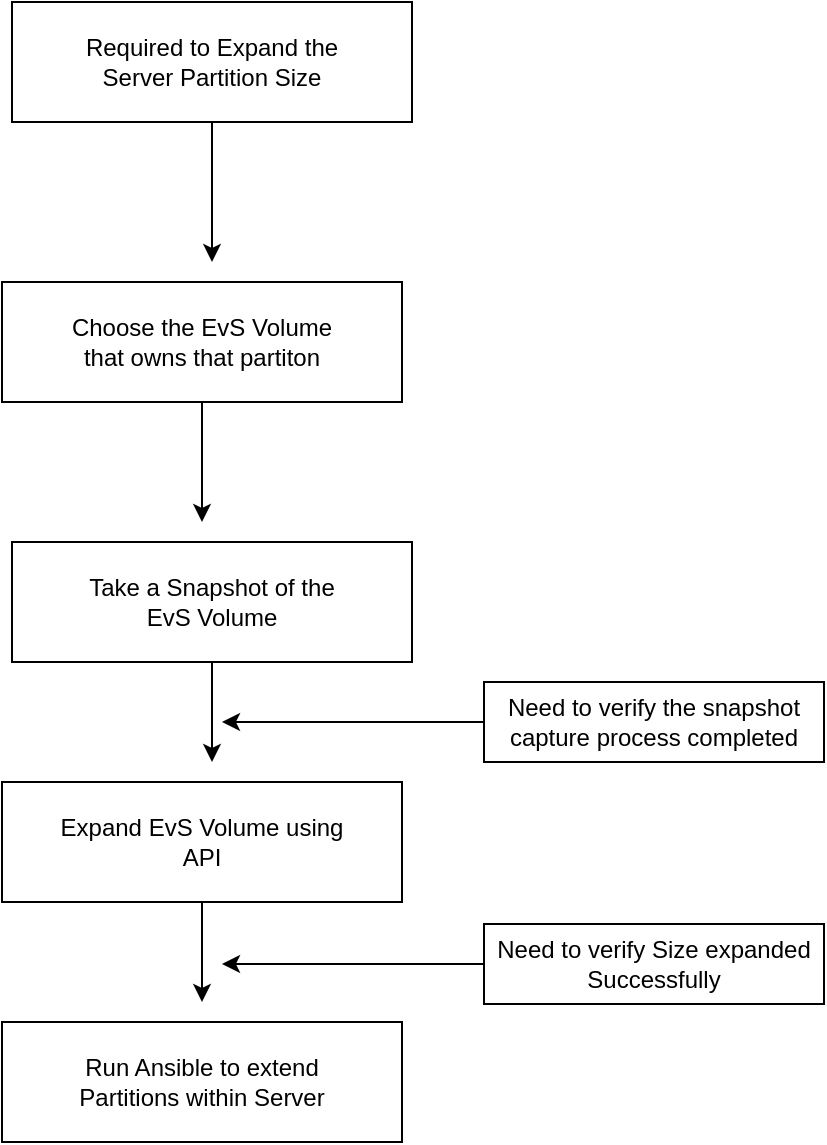 <mxfile version="24.7.5">
  <diagram name="Page-1" id="By-Rk5rNfURSygqSpUi-">
    <mxGraphModel dx="1434" dy="772" grid="1" gridSize="10" guides="1" tooltips="1" connect="1" arrows="1" fold="1" page="1" pageScale="1" pageWidth="850" pageHeight="1100" math="0" shadow="0">
      <root>
        <mxCell id="0" />
        <mxCell id="1" parent="0" />
        <mxCell id="pGERE-YlQwHiATeEiKHN-6" style="edgeStyle=orthogonalEdgeStyle;rounded=0;orthogonalLoop=1;jettySize=auto;html=1;exitX=0.5;exitY=1;exitDx=0;exitDy=0;" edge="1" parent="1" source="pGERE-YlQwHiATeEiKHN-1">
          <mxGeometry relative="1" as="geometry">
            <mxPoint x="425" y="180" as="targetPoint" />
          </mxGeometry>
        </mxCell>
        <mxCell id="pGERE-YlQwHiATeEiKHN-1" value="" style="rounded=0;whiteSpace=wrap;html=1;" vertex="1" parent="1">
          <mxGeometry x="325" y="50" width="200" height="60" as="geometry" />
        </mxCell>
        <mxCell id="pGERE-YlQwHiATeEiKHN-2" value="Required to Expand the Server Partition Size" style="text;html=1;align=center;verticalAlign=middle;whiteSpace=wrap;rounded=0;" vertex="1" parent="1">
          <mxGeometry x="350" y="65" width="150" height="30" as="geometry" />
        </mxCell>
        <mxCell id="pGERE-YlQwHiATeEiKHN-13" style="edgeStyle=orthogonalEdgeStyle;rounded=0;orthogonalLoop=1;jettySize=auto;html=1;" edge="1" parent="1" source="pGERE-YlQwHiATeEiKHN-3">
          <mxGeometry relative="1" as="geometry">
            <mxPoint x="420" y="310" as="targetPoint" />
          </mxGeometry>
        </mxCell>
        <mxCell id="pGERE-YlQwHiATeEiKHN-3" value="" style="rounded=0;whiteSpace=wrap;html=1;" vertex="1" parent="1">
          <mxGeometry x="320" y="190" width="200" height="60" as="geometry" />
        </mxCell>
        <mxCell id="pGERE-YlQwHiATeEiKHN-4" value="Choose the EvS Volume that owns that partiton" style="text;html=1;align=center;verticalAlign=middle;whiteSpace=wrap;rounded=0;" vertex="1" parent="1">
          <mxGeometry x="345" y="205" width="150" height="30" as="geometry" />
        </mxCell>
        <mxCell id="pGERE-YlQwHiATeEiKHN-14" style="edgeStyle=orthogonalEdgeStyle;rounded=0;orthogonalLoop=1;jettySize=auto;html=1;" edge="1" parent="1" source="pGERE-YlQwHiATeEiKHN-7">
          <mxGeometry relative="1" as="geometry">
            <mxPoint x="425" y="430" as="targetPoint" />
          </mxGeometry>
        </mxCell>
        <mxCell id="pGERE-YlQwHiATeEiKHN-7" value="" style="rounded=0;whiteSpace=wrap;html=1;" vertex="1" parent="1">
          <mxGeometry x="325" y="320" width="200" height="60" as="geometry" />
        </mxCell>
        <mxCell id="pGERE-YlQwHiATeEiKHN-8" value="Take a Snapshot of the EvS Volume" style="text;html=1;align=center;verticalAlign=middle;whiteSpace=wrap;rounded=0;" vertex="1" parent="1">
          <mxGeometry x="350" y="335" width="150" height="30" as="geometry" />
        </mxCell>
        <mxCell id="pGERE-YlQwHiATeEiKHN-15" style="edgeStyle=orthogonalEdgeStyle;rounded=0;orthogonalLoop=1;jettySize=auto;html=1;" edge="1" parent="1" source="pGERE-YlQwHiATeEiKHN-9">
          <mxGeometry relative="1" as="geometry">
            <mxPoint x="420" y="550" as="targetPoint" />
          </mxGeometry>
        </mxCell>
        <mxCell id="pGERE-YlQwHiATeEiKHN-9" value="" style="rounded=0;whiteSpace=wrap;html=1;" vertex="1" parent="1">
          <mxGeometry x="320" y="440" width="200" height="60" as="geometry" />
        </mxCell>
        <mxCell id="pGERE-YlQwHiATeEiKHN-10" value="Expand EvS Volume using API" style="text;html=1;align=center;verticalAlign=middle;whiteSpace=wrap;rounded=0;" vertex="1" parent="1">
          <mxGeometry x="345" y="455" width="150" height="30" as="geometry" />
        </mxCell>
        <mxCell id="pGERE-YlQwHiATeEiKHN-11" value="" style="rounded=0;whiteSpace=wrap;html=1;" vertex="1" parent="1">
          <mxGeometry x="320" y="560" width="200" height="60" as="geometry" />
        </mxCell>
        <mxCell id="pGERE-YlQwHiATeEiKHN-12" value="Run Ansible to extend Partitions within Server" style="text;html=1;align=center;verticalAlign=middle;whiteSpace=wrap;rounded=0;" vertex="1" parent="1">
          <mxGeometry x="345" y="575" width="150" height="30" as="geometry" />
        </mxCell>
        <mxCell id="pGERE-YlQwHiATeEiKHN-17" style="edgeStyle=orthogonalEdgeStyle;rounded=0;orthogonalLoop=1;jettySize=auto;html=1;" edge="1" parent="1" source="pGERE-YlQwHiATeEiKHN-16">
          <mxGeometry relative="1" as="geometry">
            <mxPoint x="430" y="531" as="targetPoint" />
          </mxGeometry>
        </mxCell>
        <mxCell id="pGERE-YlQwHiATeEiKHN-16" value="Need to verify Size expanded Successfully" style="rounded=0;whiteSpace=wrap;html=1;" vertex="1" parent="1">
          <mxGeometry x="561" y="511" width="170" height="40" as="geometry" />
        </mxCell>
        <mxCell id="pGERE-YlQwHiATeEiKHN-19" style="edgeStyle=orthogonalEdgeStyle;rounded=0;orthogonalLoop=1;jettySize=auto;html=1;" edge="1" parent="1" source="pGERE-YlQwHiATeEiKHN-18">
          <mxGeometry relative="1" as="geometry">
            <mxPoint x="430" y="410" as="targetPoint" />
          </mxGeometry>
        </mxCell>
        <mxCell id="pGERE-YlQwHiATeEiKHN-18" value="Need to verify the snapshot capture process completed" style="rounded=0;whiteSpace=wrap;html=1;" vertex="1" parent="1">
          <mxGeometry x="561" y="390" width="170" height="40" as="geometry" />
        </mxCell>
      </root>
    </mxGraphModel>
  </diagram>
</mxfile>
